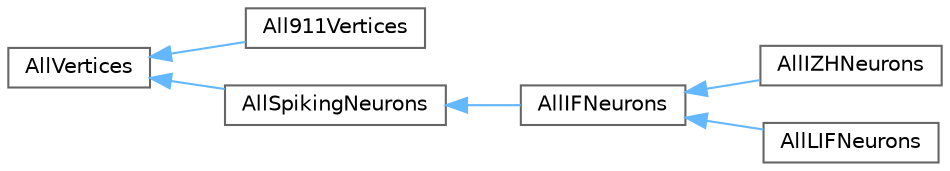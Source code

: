 digraph "Graphical Class Hierarchy"
{
 // LATEX_PDF_SIZE
  bgcolor="transparent";
  edge [fontname=Helvetica,fontsize=10,labelfontname=Helvetica,labelfontsize=10];
  node [fontname=Helvetica,fontsize=10,shape=box,height=0.2,width=0.4];
  rankdir="LR";
  Node0 [id="Node000000",label="AllVertices",height=0.2,width=0.4,color="grey40", fillcolor="white", style="filled",URL="$class_all_vertices.html",tooltip=" "];
  Node0 -> Node1 [id="edge7_Node000000_Node000001",dir="back",color="steelblue1",style="solid",tooltip=" "];
  Node1 [id="Node000001",label="All911Vertices",height=0.2,width=0.4,color="grey40", fillcolor="white", style="filled",URL="$class_all911_vertices.html",tooltip=" "];
  Node0 -> Node2 [id="edge8_Node000000_Node000002",dir="back",color="steelblue1",style="solid",tooltip=" "];
  Node2 [id="Node000002",label="AllSpikingNeurons",height=0.2,width=0.4,color="grey40", fillcolor="white", style="filled",URL="$class_all_spiking_neurons.html",tooltip=" "];
  Node2 -> Node3 [id="edge9_Node000002_Node000003",dir="back",color="steelblue1",style="solid",tooltip=" "];
  Node3 [id="Node000003",label="AllIFNeurons",height=0.2,width=0.4,color="grey40", fillcolor="white", style="filled",URL="$class_all_i_f_neurons.html",tooltip=" "];
  Node3 -> Node4 [id="edge10_Node000003_Node000004",dir="back",color="steelblue1",style="solid",tooltip=" "];
  Node4 [id="Node000004",label="AllIZHNeurons",height=0.2,width=0.4,color="grey40", fillcolor="white", style="filled",URL="$class_all_i_z_h_neurons.html",tooltip=" "];
  Node3 -> Node5 [id="edge11_Node000003_Node000005",dir="back",color="steelblue1",style="solid",tooltip=" "];
  Node5 [id="Node000005",label="AllLIFNeurons",height=0.2,width=0.4,color="grey40", fillcolor="white", style="filled",URL="$class_all_l_i_f_neurons.html",tooltip=" "];
}
